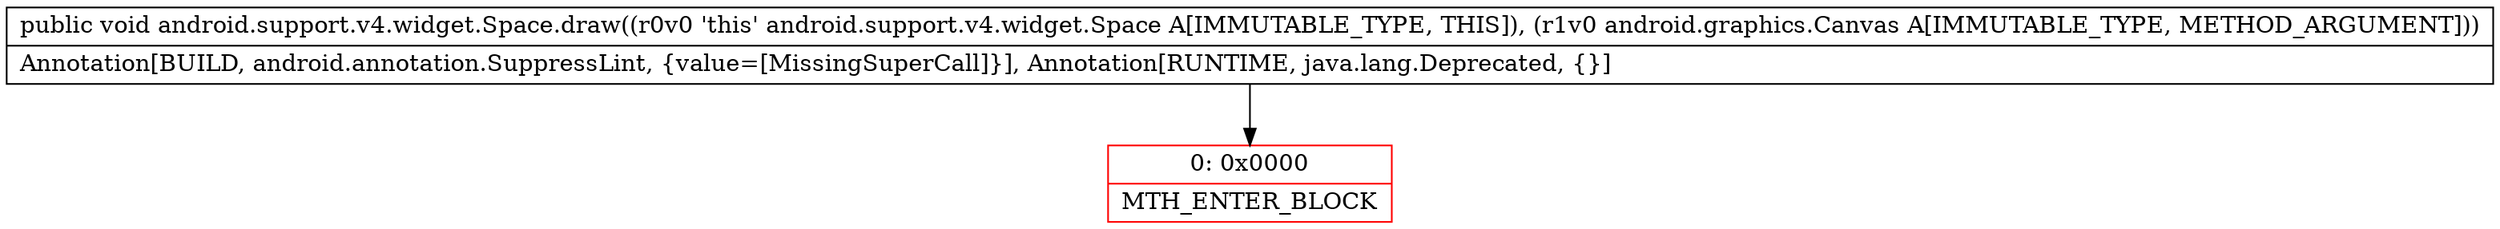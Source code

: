 digraph "CFG forandroid.support.v4.widget.Space.draw(Landroid\/graphics\/Canvas;)V" {
subgraph cluster_Region_1062199027 {
label = "R(0)";
node [shape=record,color=blue];
}
Node_0 [shape=record,color=red,label="{0\:\ 0x0000|MTH_ENTER_BLOCK\l}"];
MethodNode[shape=record,label="{public void android.support.v4.widget.Space.draw((r0v0 'this' android.support.v4.widget.Space A[IMMUTABLE_TYPE, THIS]), (r1v0 android.graphics.Canvas A[IMMUTABLE_TYPE, METHOD_ARGUMENT]))  | Annotation[BUILD, android.annotation.SuppressLint, \{value=[MissingSuperCall]\}], Annotation[RUNTIME, java.lang.Deprecated, \{\}]\l}"];
MethodNode -> Node_0;
}

